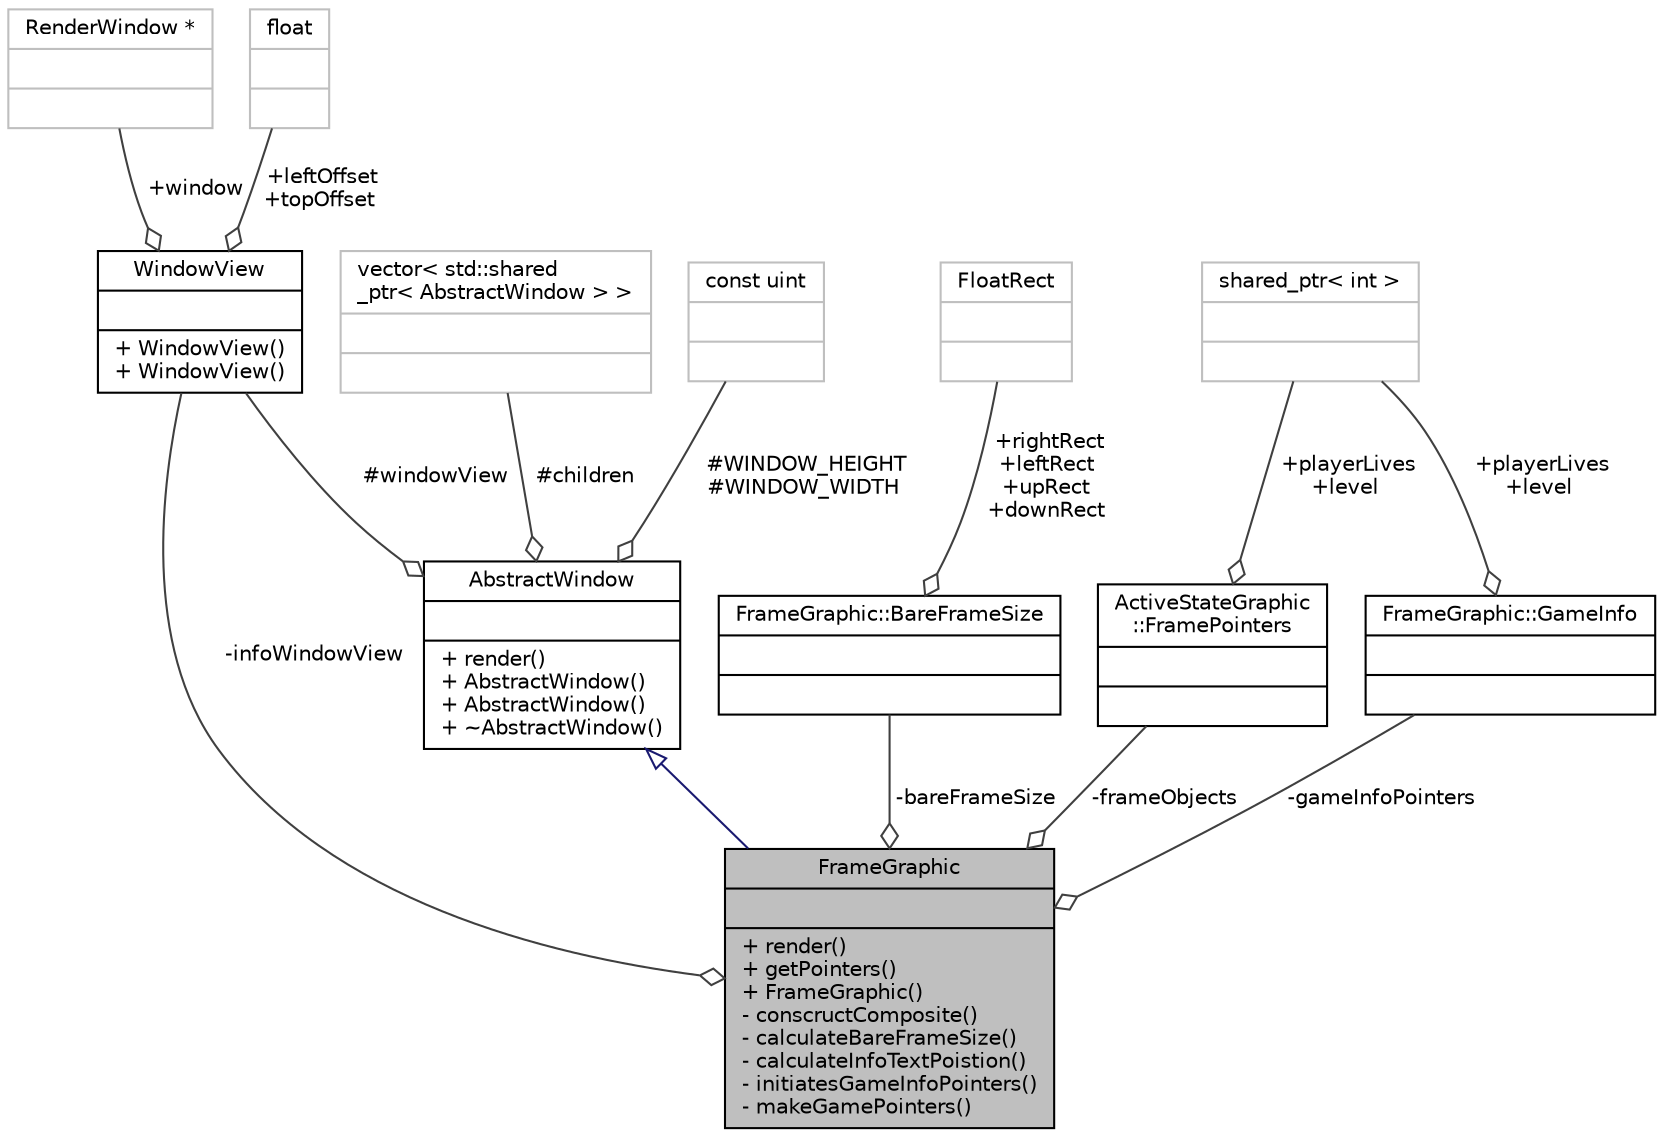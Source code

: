 digraph "FrameGraphic"
{
 // INTERACTIVE_SVG=YES
 // LATEX_PDF_SIZE
  bgcolor="transparent";
  edge [fontname="Helvetica",fontsize="10",labelfontname="Helvetica",labelfontsize="10"];
  node [fontname="Helvetica",fontsize="10",shape=record];
  Node1 [label="{FrameGraphic\n||+ render()\l+ getPointers()\l+ FrameGraphic()\l- conscructComposite()\l- calculateBareFrameSize()\l- calculateInfoTextPoistion()\l- initiatesGameInfoPointers()\l- makeGamePointers()\l}",height=0.2,width=0.4,color="black", fillcolor="grey75", style="filled", fontcolor="black",tooltip="Class responsible for frame upadates and render."];
  Node2 -> Node1 [dir="back",color="midnightblue",fontsize="10",style="solid",arrowtail="onormal",fontname="Helvetica"];
  Node2 [label="{AbstractWindow\n||+ render()\l+ AbstractWindow()\l+ AbstractWindow()\l+ ~AbstractWindow()\l}",height=0.2,width=0.4,color="black",URL="$class_abstract_window.html",tooltip="Contains main SFML functions."];
  Node3 -> Node2 [color="grey25",fontsize="10",style="solid",label=" #WINDOW_HEIGHT\n#WINDOW_WIDTH" ,arrowhead="odiamond",fontname="Helvetica"];
  Node3 [label="{const uint\n||}",height=0.2,width=0.4,color="grey75",tooltip=" "];
  Node4 -> Node2 [color="grey25",fontsize="10",style="solid",label=" #windowView" ,arrowhead="odiamond",fontname="Helvetica"];
  Node4 [label="{WindowView\n||+ WindowView()\l+ WindowView()\l}",height=0.2,width=0.4,color="black",URL="$struct_window_view.html",tooltip="Struct that contains the sf::RenderWindow nad offset of elements to render."];
  Node5 -> Node4 [color="grey25",fontsize="10",style="solid",label=" +window" ,arrowhead="odiamond",fontname="Helvetica"];
  Node5 [label="{RenderWindow *\n||}",height=0.2,width=0.4,color="grey75",tooltip=" "];
  Node6 -> Node4 [color="grey25",fontsize="10",style="solid",label=" +leftOffset\n+topOffset" ,arrowhead="odiamond",fontname="Helvetica"];
  Node6 [label="{float\n||}",height=0.2,width=0.4,color="grey75",tooltip=" "];
  Node7 -> Node2 [color="grey25",fontsize="10",style="solid",label=" #children" ,arrowhead="odiamond",fontname="Helvetica"];
  Node7 [label="{vector\< std::shared\l_ptr\< AbstractWindow \> \>\n||}",height=0.2,width=0.4,color="grey75",tooltip=" "];
  Node4 -> Node1 [color="grey25",fontsize="10",style="solid",label=" -infoWindowView" ,arrowhead="odiamond",fontname="Helvetica"];
  Node8 -> Node1 [color="grey25",fontsize="10",style="solid",label=" -bareFrameSize" ,arrowhead="odiamond",fontname="Helvetica"];
  Node8 [label="{FrameGraphic::BareFrameSize\n||}",height=0.2,width=0.4,color="black",URL="$struct_frame_graphic_1_1_bare_frame_size.html",tooltip="Struct containing params which dictates how to draw the bare frame."];
  Node9 -> Node8 [color="grey25",fontsize="10",style="solid",label=" +rightRect\n+leftRect\n+upRect\n+downRect" ,arrowhead="odiamond",fontname="Helvetica"];
  Node9 [label="{FloatRect\n||}",height=0.2,width=0.4,color="grey75",tooltip=" "];
  Node10 -> Node1 [color="grey25",fontsize="10",style="solid",label=" -gameInfoPointers" ,arrowhead="odiamond",fontname="Helvetica"];
  Node10 [label="{FrameGraphic::GameInfo\n||}",height=0.2,width=0.4,color="black",URL="$struct_frame_graphic_1_1_game_info.html",tooltip="Struct contains pointers for GameInfoGraphic class."];
  Node11 -> Node10 [color="grey25",fontsize="10",style="solid",label=" +playerLives\n+level" ,arrowhead="odiamond",fontname="Helvetica"];
  Node11 [label="{shared_ptr\< int \>\n||}",height=0.2,width=0.4,color="grey75",tooltip=" "];
  Node12 -> Node1 [color="grey25",fontsize="10",style="solid",label=" -frameObjects" ,arrowhead="odiamond",fontname="Helvetica"];
  Node12 [label="{ActiveStateGraphic\l::FramePointers\n||}",height=0.2,width=0.4,color="black",URL="$struct_active_state_graphic_1_1_frame_pointers.html",tooltip="Stores given frame object pointers."];
  Node11 -> Node12 [color="grey25",fontsize="10",style="solid",label=" +playerLives\n+level" ,arrowhead="odiamond",fontname="Helvetica"];
}
